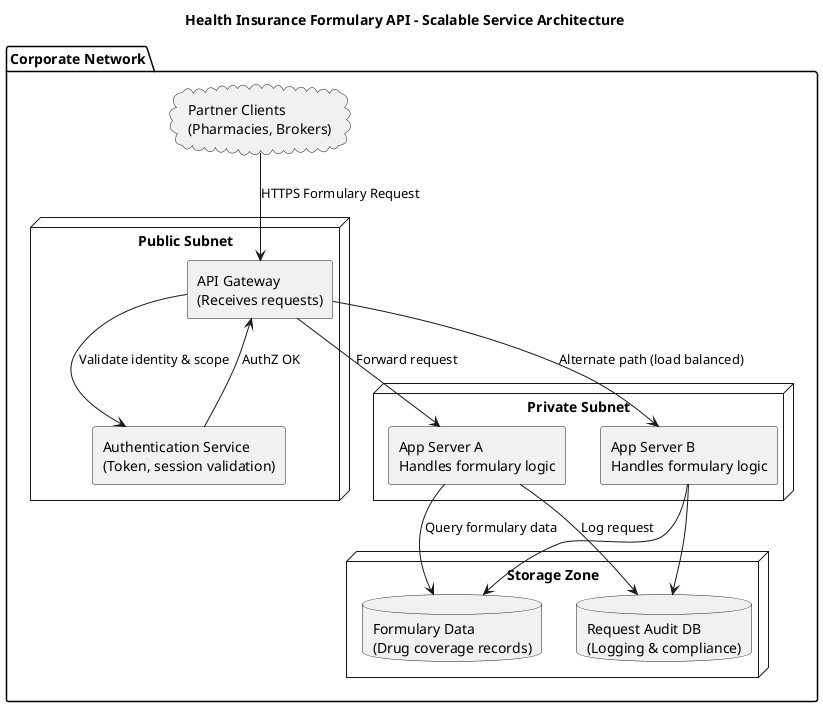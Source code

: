 @startuml Generic_Formulary_Architecture

title "Health Insurance Formulary API – Scalable Service Architecture"

package "Corporate Network" {
  
  node "Public Subnet" {
    rectangle "API Gateway\n(Receives requests)" as API
    rectangle "Authentication Service\n(Token, session validation)" as Auth
  }

  node "Private Subnet" {
    rectangle "App Server A\nHandles formulary logic" as EC2A
    rectangle "App Server B\nHandles formulary logic" as EC2B
  }

  node "Storage Zone" {
    database "Formulary Data\n(Drug coverage records)" as FormularyDB
    database "Request Audit DB\n(Logging & compliance)" as AuditLog
  }

  cloud "Partner Clients\n(Pharmacies, Brokers)" as Users
}

Users --> API : HTTPS Formulary Request
API --> Auth : Validate identity & scope
Auth --> API : AuthZ OK
API --> EC2A : Forward request
API --> EC2B : Alternate path (load balanced)
EC2A --> FormularyDB : Query formulary data
EC2B --> FormularyDB
EC2A --> AuditLog : Log request
EC2B --> AuditLog

@enduml
